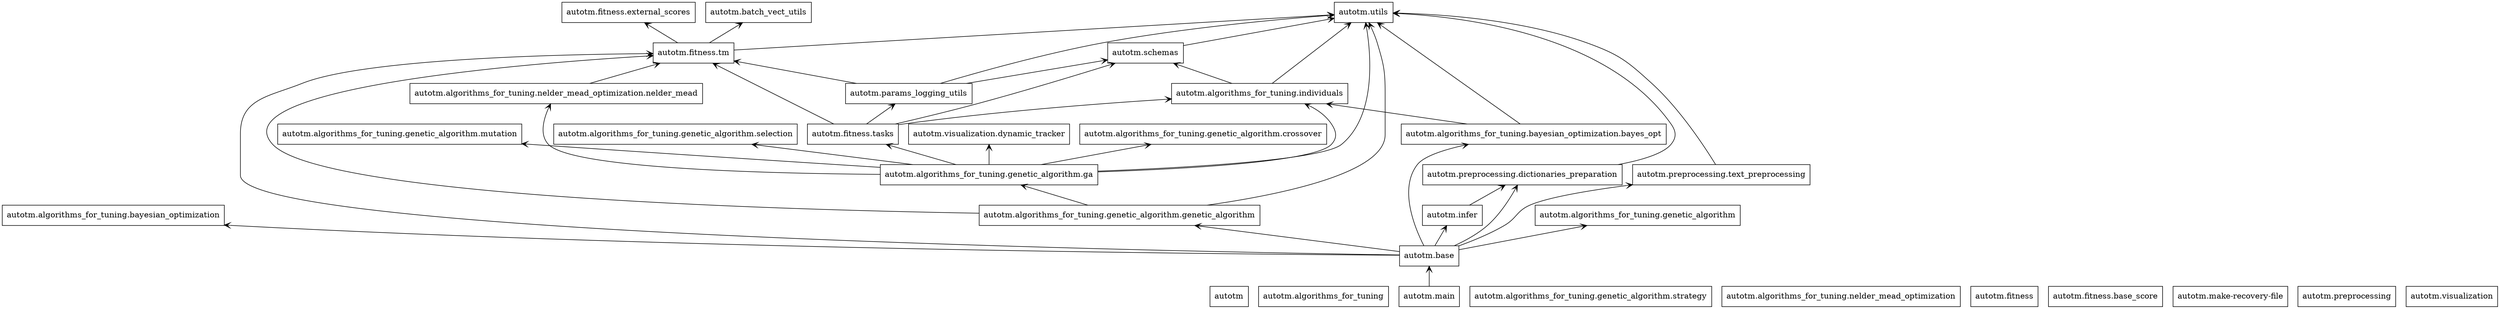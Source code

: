 digraph "packages_autotm" {
charset="utf-8"
rankdir=BT
"0" [label="autotm", shape="box"];
"1" [label="autotm.algorithms_for_tuning", shape="box"];
"2" [label="autotm.algorithms_for_tuning.bayesian_optimization", shape="box"];
"3" [label="autotm.algorithms_for_tuning.bayesian_optimization.bayes_opt", shape="box"];
"4" [label="autotm.algorithms_for_tuning.genetic_algorithm", shape="box"];
"5" [label="autotm.algorithms_for_tuning.genetic_algorithm.crossover", shape="box"];
"6" [label="autotm.algorithms_for_tuning.genetic_algorithm.ga", shape="box"];
"7" [label="autotm.algorithms_for_tuning.genetic_algorithm.genetic_algorithm", shape="box"];
"8" [label="autotm.algorithms_for_tuning.genetic_algorithm.mutation", shape="box"];
"9" [label="autotm.algorithms_for_tuning.genetic_algorithm.selection", shape="box"];
"10" [label="autotm.algorithms_for_tuning.genetic_algorithm.strategy", shape="box"];
"11" [label="autotm.algorithms_for_tuning.individuals", shape="box"];
"12" [label="autotm.algorithms_for_tuning.nelder_mead_optimization", shape="box"];
"13" [label="autotm.algorithms_for_tuning.nelder_mead_optimization.nelder_mead", shape="box"];
"14" [label="autotm.base", shape="box"];
"15" [label="autotm.batch_vect_utils", shape="box"];
"16" [label="autotm.fitness", shape="box"];
"17" [label="autotm.fitness.base_score", shape="box"];
"18" [label="autotm.fitness.external_scores", shape="box"];
"19" [label="autotm.fitness.tasks", shape="box"];
"20" [label="autotm.fitness.tm", shape="box"];
"21" [label="autotm.infer", shape="box"];
"22" [label="autotm.main", shape="box"];
"23" [label="autotm.make-recovery-file", shape="box"];
"24" [label="autotm.params_logging_utils", shape="box"];
"25" [label="autotm.preprocessing", shape="box"];
"26" [label="autotm.preprocessing.dictionaries_preparation", shape="box"];
"27" [label="autotm.preprocessing.text_preprocessing", shape="box"];
"28" [label="autotm.schemas", shape="box"];
"29" [label="autotm.utils", shape="box"];
"30" [label="autotm.visualization", shape="box"];
"31" [label="autotm.visualization.dynamic_tracker", shape="box"];
"3" -> "11" [arrowhead="open", arrowtail="none"];
"3" -> "29" [arrowhead="open", arrowtail="none"];
"6" -> "5" [arrowhead="open", arrowtail="none"];
"6" -> "8" [arrowhead="open", arrowtail="none"];
"6" -> "9" [arrowhead="open", arrowtail="none"];
"6" -> "11" [arrowhead="open", arrowtail="none"];
"6" -> "13" [arrowhead="open", arrowtail="none"];
"6" -> "19" [arrowhead="open", arrowtail="none"];
"6" -> "29" [arrowhead="open", arrowtail="none"];
"6" -> "31" [arrowhead="open", arrowtail="none"];
"7" -> "6" [arrowhead="open", arrowtail="none"];
"7" -> "20" [arrowhead="open", arrowtail="none"];
"7" -> "29" [arrowhead="open", arrowtail="none"];
"11" -> "28" [arrowhead="open", arrowtail="none"];
"11" -> "29" [arrowhead="open", arrowtail="none"];
"13" -> "20" [arrowhead="open", arrowtail="none"];
"14" -> "2" [arrowhead="open", arrowtail="none"];
"14" -> "3" [arrowhead="open", arrowtail="none"];
"14" -> "4" [arrowhead="open", arrowtail="none"];
"14" -> "7" [arrowhead="open", arrowtail="none"];
"14" -> "20" [arrowhead="open", arrowtail="none"];
"14" -> "21" [arrowhead="open", arrowtail="none"];
"14" -> "26" [arrowhead="open", arrowtail="none"];
"14" -> "27" [arrowhead="open", arrowtail="none"];
"19" -> "11" [arrowhead="open", arrowtail="none"];
"19" -> "20" [arrowhead="open", arrowtail="none"];
"19" -> "24" [arrowhead="open", arrowtail="none"];
"19" -> "28" [arrowhead="open", arrowtail="none"];
"20" -> "15" [arrowhead="open", arrowtail="none"];
"20" -> "18" [arrowhead="open", arrowtail="none"];
"20" -> "29" [arrowhead="open", arrowtail="none"];
"21" -> "26" [arrowhead="open", arrowtail="none"];
"22" -> "14" [arrowhead="open", arrowtail="none"];
"24" -> "20" [arrowhead="open", arrowtail="none"];
"24" -> "28" [arrowhead="open", arrowtail="none"];
"24" -> "29" [arrowhead="open", arrowtail="none"];
"26" -> "29" [arrowhead="open", arrowtail="none"];
"27" -> "29" [arrowhead="open", arrowtail="none"];
"28" -> "29" [arrowhead="open", arrowtail="none"];
}
